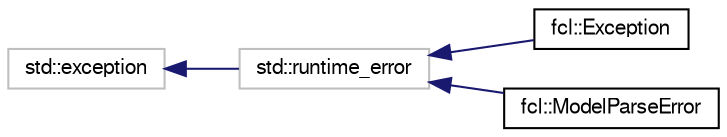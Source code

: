 digraph "Graphical Class Hierarchy"
{
  edge [fontname="FreeSans",fontsize="10",labelfontname="FreeSans",labelfontsize="10"];
  node [fontname="FreeSans",fontsize="10",shape=record];
  rankdir="LR";
  Node1 [label="std::exception",height=0.2,width=0.4,color="grey75", fillcolor="white", style="filled",tooltip="STL class. "];
  Node1 -> Node2 [dir="back",color="midnightblue",fontsize="10",style="solid",fontname="FreeSans"];
  Node2 [label="std::runtime_error",height=0.2,width=0.4,color="grey75", fillcolor="white", style="filled",tooltip="STL class. "];
  Node2 -> Node3 [dir="back",color="midnightblue",fontsize="10",style="solid",fontname="FreeSans"];
  Node3 [label="fcl::Exception",height=0.2,width=0.4,color="black", fillcolor="white", style="filled",URL="$a00053.html"];
  Node2 -> Node4 [dir="back",color="midnightblue",fontsize="10",style="solid",fontname="FreeSans"];
  Node4 [label="fcl::ModelParseError",height=0.2,width=0.4,color="black", fillcolor="white", style="filled",URL="$a00119.html"];
}
